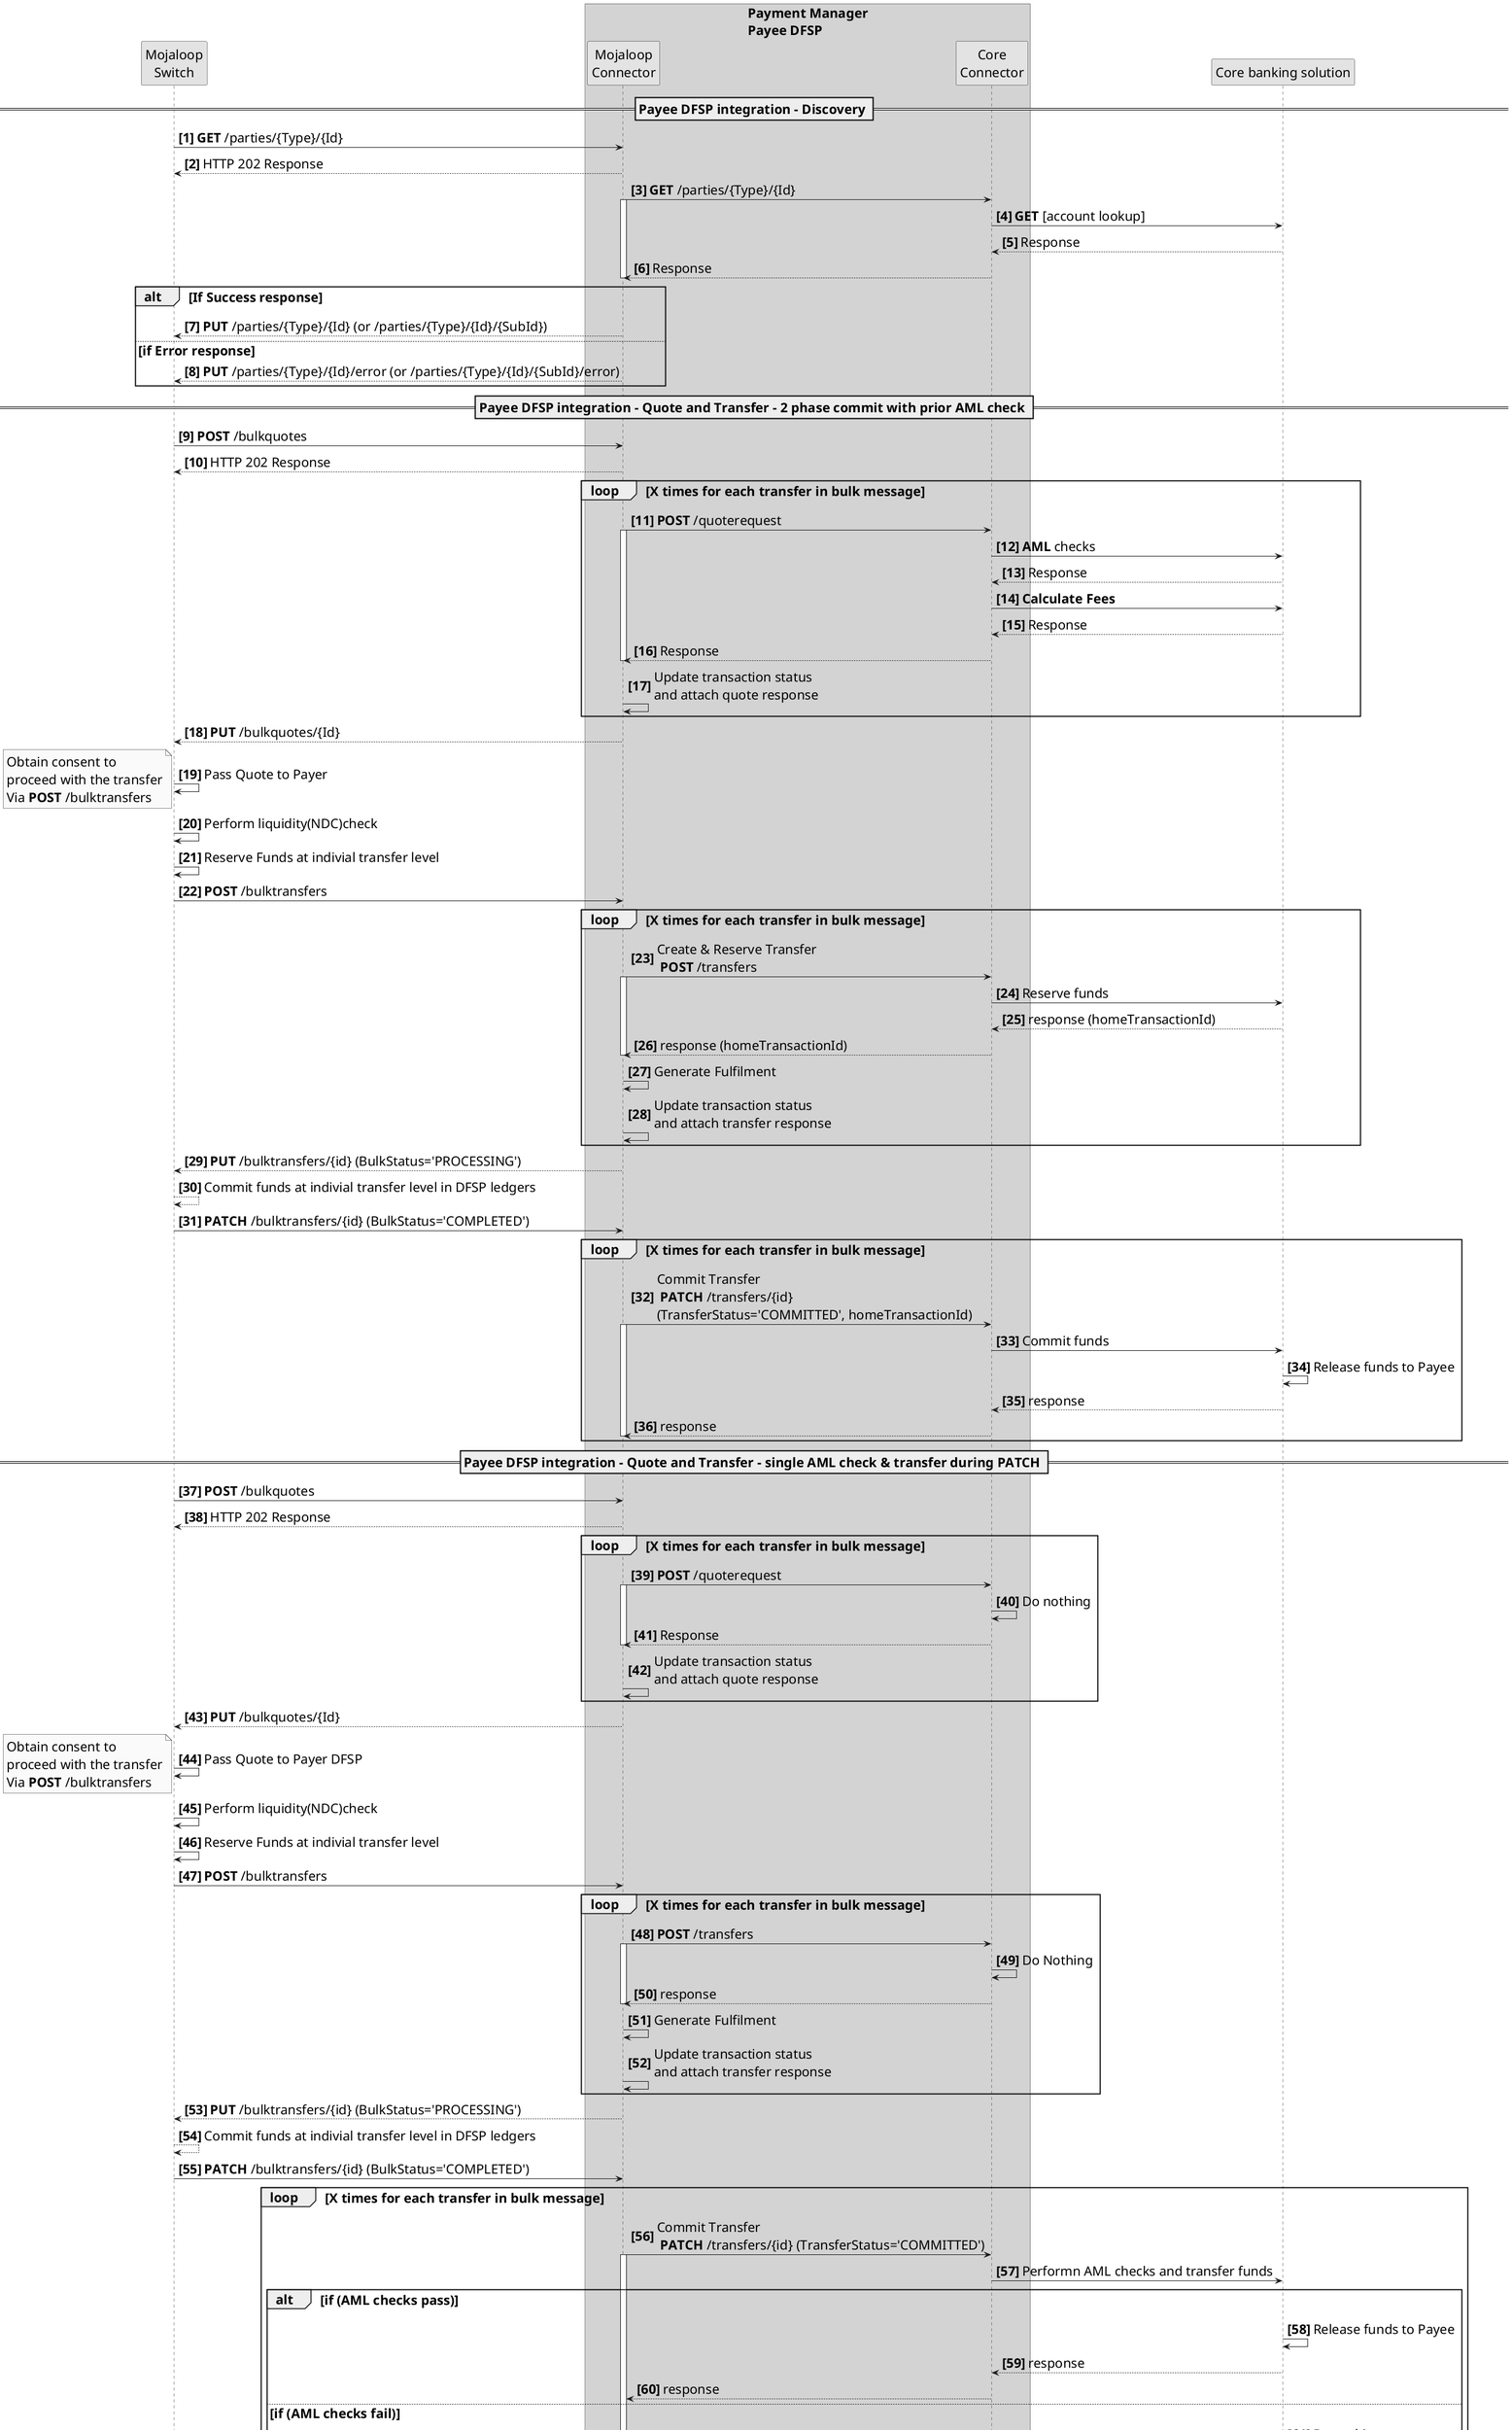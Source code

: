 @startuml Payee DFSP Integration Bulk Transactional Flow
/'*****
--------------
******'/

skinparam activityFontSize 4
skinparam activityDiamondFontSize 30
skinparam activityArrowFontSize 22
skinparam defaultFontSize 22
skinparam noteFontSize 22
skinparam monochrome true
' declare title
' title Core-Connector transactional flow patterns
' declare actors
participant "Mojaloop\nSwitch" as Switch
box "Payment Manager\nPayee DFSP" #LightGrey
participant "Mojaloop\nConnector" as MC 
participant "Core\nConnector" as CC 
end box
participant "Core banking solution" as CBS
autonumber 1 1 "<b>[0]"

== Payee DFSP integration - Discovery ==

Switch->MC: **GET** /parties/{Type}/{Id}
MC-->Switch: HTTP 202 Response
MC->CC: **GET** /parties/{Type}/{Id}
activate MC
CC->CBS: **GET** [account lookup]
CBS-->CC: Response
CC-->MC: Response
deactivate MC
alt If Success response
MC-->Switch: **PUT** /parties/{Type}/{Id} (or /parties/{Type}/{Id}/{SubId})
else if Error response
MC-->Switch: **PUT** /parties/{Type}/{Id}/error (or /parties/{Type}/{Id}/{SubId}/error)
end

== Payee DFSP integration - Quote and Transfer - 2 phase commit with prior AML check ==

Switch->MC: **POST** /bulkquotes
MC-->Switch: HTTP 202 Response
loop X times for each transfer in bulk message
    MC->CC: **POST** /quoterequest
    activate MC
    CC->CBS: **AML** checks
    CBS-->CC: Response
    CC->CBS: **Calculate Fees**
    CBS-->CC: Response
    CC-->MC: Response
    deactivate MC
  MC->MC: Update transaction status \nand attach quote response
end Loop
MC-->Switch: **PUT** /bulkquotes/{Id} 
Switch->Switch: Pass Quote to Payer
note left
Obtain consent to 
proceed with the transfer
Via **POST** /bulktransfers
end note
    Switch-> Switch: Perform liquidity(NDC)check
    Switch->Switch: Reserve Funds at indivial transfer level
    Switch->MC: **POST** /bulktransfers
    loop X times for each transfer in bulk message
        MC->CC: Create & Reserve Transfer\n **POST** /transfers 
        activate MC
        CC->CBS: Reserve funds 
        CBS-->CC: response (homeTransactionId)
        CC-->MC: response (homeTransactionId)
        deactivate MC
        MC->MC: Generate Fulfilment
        MC -> MC:Update transaction status \nand attach transfer response
    end Loop
    MC-->Switch: **PUT** /bulktransfers/{id} (BulkStatus='PROCESSING') 
    Switch-->Switch: Commit funds at indivial transfer level in DFSP ledgers
    Switch -> MC: **PATCH** /bulktransfers/{id} (BulkStatus='COMPLETED')
    loop X times for each transfer in bulk message
        MC->CC: Commit Transfer\n **PATCH** /transfers/{id} \n(TransferStatus='COMMITTED', homeTransactionId) 
        activate MC
        CC->CBS: Commit funds 
        CBS->CBS: Release funds to Payee 
        CBS-->CC: response
        CC-->MC: response
        deactivate MC
    end loop    

== Payee DFSP integration - Quote and Transfer - single AML check & transfer during PATCH ==

Switch->MC: **POST** /bulkquotes
MC-->Switch: HTTP 202 Response
loop X times for each transfer in bulk message
  MC->CC: **POST** /quoterequest
    activate MC
      CC->CC: Do nothing
      CC-->MC: Response
    deactivate MC
  MC->MC: Update transaction status \nand attach quote response
end Loop
MC-->Switch: **PUT** /bulkquotes/{Id} 

Switch->Switch: Pass Quote to Payer DFSP
note left
Obtain consent to 
proceed with the transfer
Via **POST** /bulktransfers
end note
    Switch-> Switch: Perform liquidity(NDC)check
    Switch->Switch: Reserve Funds at indivial transfer level
    Switch->MC: **POST** /bulktransfers
    loop X times for each transfer in bulk message
        MC->CC: **POST** /transfers 
        activate MC
        CC->CC: Do Nothing 
        CC-->MC: response
        deactivate MC
        MC->MC: Generate Fulfilment
        MC -> MC:Update transaction status \nand attach transfer response
    end Loop
    MC-->Switch: **PUT** /bulktransfers/{id} (BulkStatus='PROCESSING') 
    Switch-->Switch: Commit funds at indivial transfer level in DFSP ledgers
    Switch -> MC: **PATCH** /bulktransfers/{id} (BulkStatus='COMPLETED')
    loop X times for each transfer in bulk message
      MC->CC: Commit Transfer\n **PATCH** /transfers/{id} (TransferStatus='COMMITTED') 
      activate MC
      CC->CBS: Performn AML checks and transfer funds
      alt if (AML checks pass)
      CBS->CBS: Release funds to Payee 
      CBS-->CC: response
      CC-->MC: response
      else if (AML checks fail)
      CBS->CBS: Do nothing
      CBS-->CC: response
      CC-->MC: response
      deactivate MC
        rnote left MC 
    Payee DFSP AML checks / other errors result in:
    
    **Reconciliation Error**
       Payer has sent funds
       Payer DFSP has sent funds
       Hub considers that the Payee DFSP has received funds
       Payee DFSP has rejected the transaction
       Payee has not received funds
        endrnote
      end
    end Loop
 
== Payee DFSP integration - Quote and Transfer - single AML check & transfer during POST transfer ==

Switch->MC: **POST** /bulkquotes 
MC-->Switch: HTTP 202 Response
loop X times for each transfer in bulk message
    MC->CC: **POST** /quoterequests  
    activate MC
      CC->CC: Do nothing
      CC-->MC: Response
    deactivate MC
    MC->MC: Update transaction status \nand attach quote response
end Loop
MC-->Switch: **PUT** /bulkquotes/{id} 

Switch->Switch: Pass Quote to Payer
note left
Obtain consent to 
proceed with the transfer
Via **POST** /bulktransfers
end note
    Switch-> Switch: Perform liquidity(NDC)check
    Switch->Switch: Reserve Funds at indivial transfer level
    Switch->MC: **POST** /transfers
    loop X times for each transfer in bulk message
        MC->CC: **POST** /transfers 
        activate MC
        CC->CBS: Performn AML checks and transfer funds
        CBS->CBS: Release of funds to Payee 
        CBS-->CC: response (homeTransactionId)
        CC-->MC: response (homeTransactionId)
        deactivate MC
        MC->MC: Generate Fulfilment
        MC -> MC:Update transaction status \nand attach transfer response
    end Loop
    MC-->Switch: **PUT** /bulktransfers/{id} (bulkStatus == 'PROCESSING')
    Switch->Switch: Commit funds in DFSP ledgers
    Switch->MC: **PATCH** /bulktransfers/{bulkTransferId}  
    loop X times for each transfer in bulk message
      alt if (Individual Transfer Status == 'ABORTED')
        MC->CC: Abort Transfer\n **PATCH** /transfers/{HomeTransactionId}  
        activate MC
        CC->CBS: Abort Transfer
        CBS->CBS: Compensate action for abort
        CBS-->CC: response
        CC-->MC: response
        deactivate MC
      else else      
        MC->MC: Do nothing
      end
    end Loop
 


@enduml